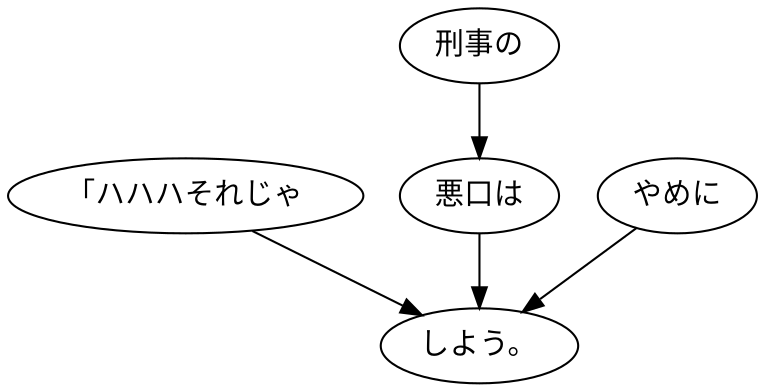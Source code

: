 digraph graph6258 {
	node0 [label="「ハハハそれじゃ"];
	node1 [label="刑事の"];
	node2 [label="悪口は"];
	node3 [label="やめに"];
	node4 [label="しよう。"];
	node0 -> node4;
	node1 -> node2;
	node2 -> node4;
	node3 -> node4;
}

